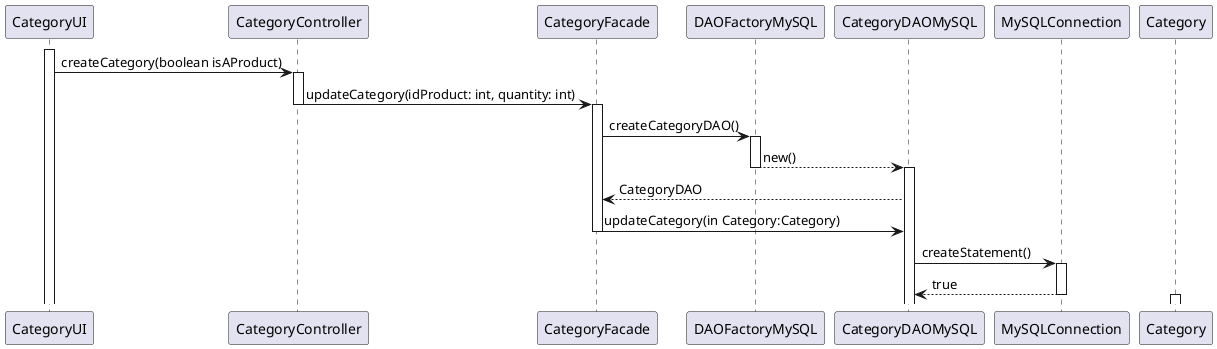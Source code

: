 @startuml
activate CategoryUI
CategoryUI -> CategoryController : createCategory(boolean isAProduct)
activate CategoryController
CategoryController -> CategoryFacade : updateCategory(idProduct: int, quantity: int)
deactivate CategoryController
activate CategoryFacade
CategoryFacade -> DAOFactoryMySQL : createCategoryDAO()
activate DAOFactoryMySQL
DAOFactoryMySQL --> CategoryDAOMySQL: new()
deactivate DAOFactoryMySQL
activate CategoryDAOMySQL
CategoryDAOMySQL --> CategoryFacade: CategoryDAO
CategoryFacade -> CategoryDAOMySQL : updateCategory(in Category:Category)
deactivate CategoryFacade
CategoryDAOMySQL -> MySQLConnection : createStatement()
activate MySQLConnection
MySQLConnection --> CategoryDAOMySQL: true
deactivate MySQLConnection
activate Category
deactivate Category
deactivate CategoryFacade
@enduml